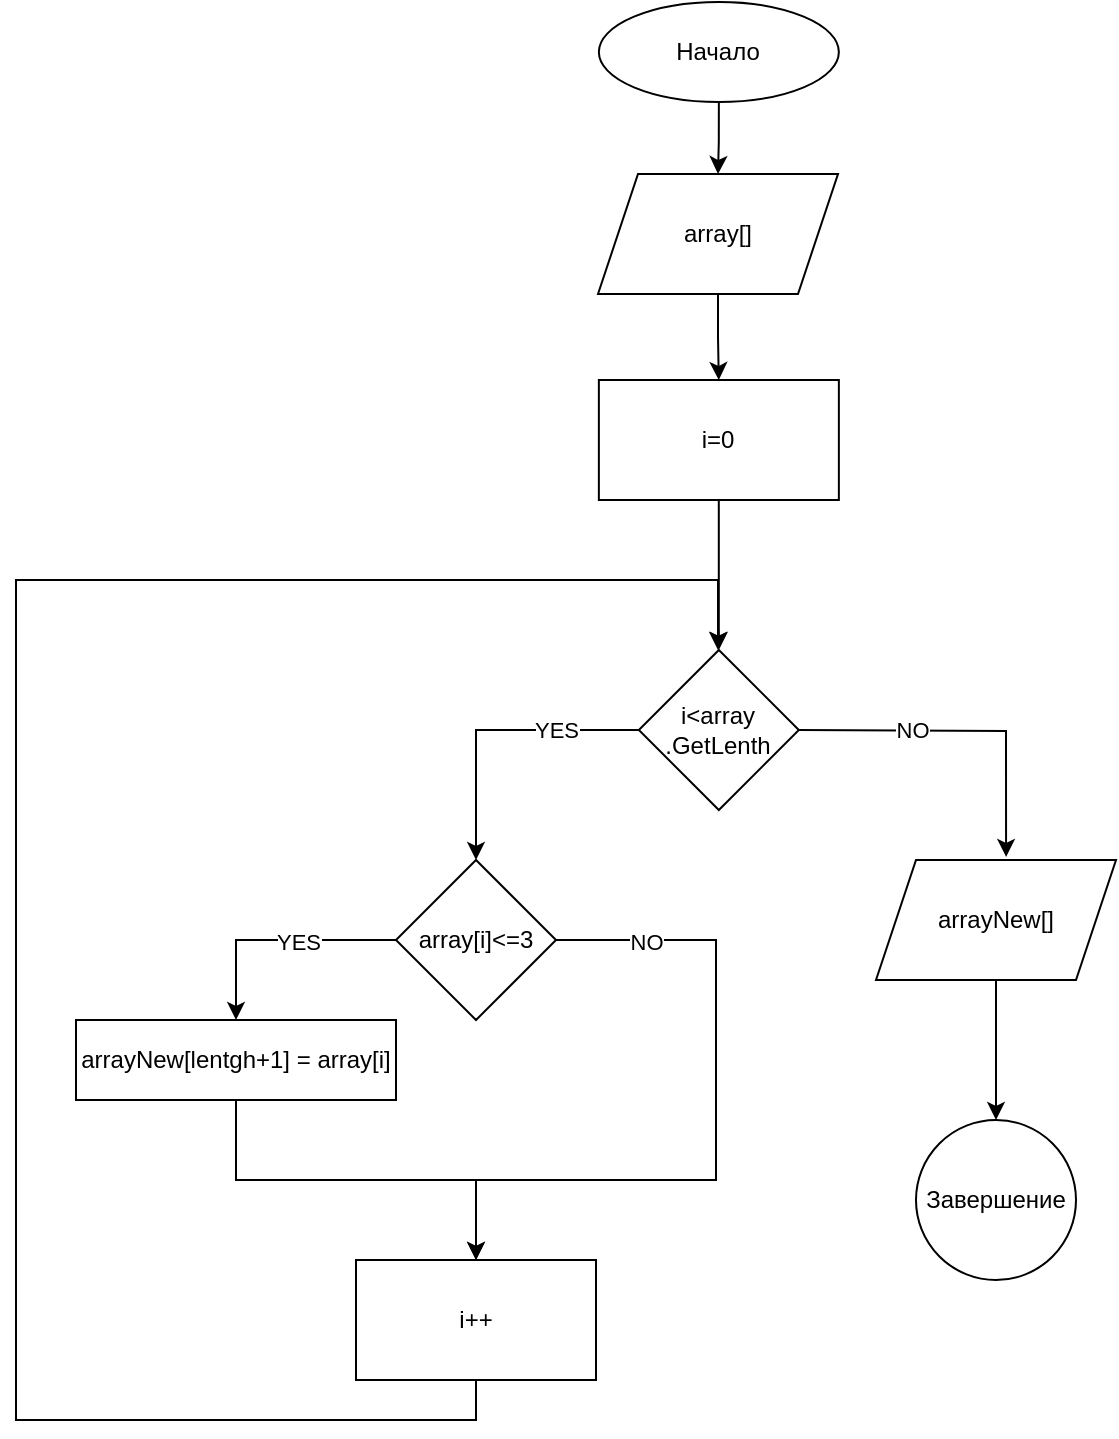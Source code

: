 <mxfile version="22.1.3" type="device">
  <diagram name="Страница — 1" id="x_EBEiUCO3BKBwgJQepo">
    <mxGraphModel dx="819" dy="437" grid="1" gridSize="10" guides="1" tooltips="1" connect="1" arrows="1" fold="1" page="1" pageScale="1" pageWidth="827" pageHeight="1169" math="0" shadow="0">
      <root>
        <mxCell id="0" />
        <mxCell id="1" parent="0" />
        <mxCell id="PIfLxxTEXqMcXfd7-E9z-40" value="" style="edgeStyle=orthogonalEdgeStyle;rounded=0;orthogonalLoop=1;jettySize=auto;html=1;" edge="1" parent="1" source="PIfLxxTEXqMcXfd7-E9z-1" target="PIfLxxTEXqMcXfd7-E9z-39">
          <mxGeometry relative="1" as="geometry" />
        </mxCell>
        <mxCell id="PIfLxxTEXqMcXfd7-E9z-1" value="Начало" style="ellipse;whiteSpace=wrap;html=1;" vertex="1" parent="1">
          <mxGeometry x="301.43" y="11" width="120" height="50" as="geometry" />
        </mxCell>
        <mxCell id="PIfLxxTEXqMcXfd7-E9z-7" value="" style="edgeStyle=orthogonalEdgeStyle;rounded=0;orthogonalLoop=1;jettySize=auto;html=1;" edge="1" parent="1">
          <mxGeometry relative="1" as="geometry">
            <mxPoint x="361.4" y="260" as="sourcePoint" />
            <mxPoint x="361.43" y="335" as="targetPoint" />
          </mxGeometry>
        </mxCell>
        <mxCell id="PIfLxxTEXqMcXfd7-E9z-14" value="" style="edgeStyle=orthogonalEdgeStyle;rounded=0;orthogonalLoop=1;jettySize=auto;html=1;" edge="1" parent="1" source="PIfLxxTEXqMcXfd7-E9z-6" target="PIfLxxTEXqMcXfd7-E9z-13">
          <mxGeometry relative="1" as="geometry" />
        </mxCell>
        <mxCell id="PIfLxxTEXqMcXfd7-E9z-15" value="YES" style="edgeLabel;html=1;align=center;verticalAlign=middle;resizable=0;points=[];" vertex="1" connectable="0" parent="PIfLxxTEXqMcXfd7-E9z-14">
          <mxGeometry x="-0.192" y="-1" relative="1" as="geometry">
            <mxPoint x="17" y="1" as="offset" />
          </mxGeometry>
        </mxCell>
        <mxCell id="PIfLxxTEXqMcXfd7-E9z-29" value="" style="edgeStyle=orthogonalEdgeStyle;rounded=0;orthogonalLoop=1;jettySize=auto;html=1;entryX=0.542;entryY=-0.026;entryDx=0;entryDy=0;entryPerimeter=0;" edge="1" parent="1" target="PIfLxxTEXqMcXfd7-E9z-30">
          <mxGeometry relative="1" as="geometry">
            <mxPoint x="401.43" y="375" as="sourcePoint" />
            <mxPoint x="481.43" y="375" as="targetPoint" />
          </mxGeometry>
        </mxCell>
        <mxCell id="PIfLxxTEXqMcXfd7-E9z-38" value="NO" style="edgeLabel;html=1;align=center;verticalAlign=middle;resizable=0;points=[];" vertex="1" connectable="0" parent="PIfLxxTEXqMcXfd7-E9z-29">
          <mxGeometry x="-0.319" y="1" relative="1" as="geometry">
            <mxPoint as="offset" />
          </mxGeometry>
        </mxCell>
        <mxCell id="PIfLxxTEXqMcXfd7-E9z-6" value="i&amp;lt;array&lt;br&gt;.GetLenth" style="rhombus;whiteSpace=wrap;html=1;" vertex="1" parent="1">
          <mxGeometry x="321.43" y="335" width="80" height="80" as="geometry" />
        </mxCell>
        <mxCell id="PIfLxxTEXqMcXfd7-E9z-20" value="" style="edgeStyle=orthogonalEdgeStyle;rounded=0;orthogonalLoop=1;jettySize=auto;html=1;" edge="1" parent="1" source="PIfLxxTEXqMcXfd7-E9z-13" target="PIfLxxTEXqMcXfd7-E9z-19">
          <mxGeometry relative="1" as="geometry">
            <Array as="points">
              <mxPoint x="360" y="480" />
              <mxPoint x="360" y="600" />
              <mxPoint x="240" y="600" />
            </Array>
          </mxGeometry>
        </mxCell>
        <mxCell id="PIfLxxTEXqMcXfd7-E9z-21" value="NO" style="edgeLabel;html=1;align=center;verticalAlign=middle;resizable=0;points=[];" vertex="1" connectable="0" parent="PIfLxxTEXqMcXfd7-E9z-20">
          <mxGeometry x="-0.754" y="-1" relative="1" as="geometry">
            <mxPoint as="offset" />
          </mxGeometry>
        </mxCell>
        <mxCell id="PIfLxxTEXqMcXfd7-E9z-23" value="" style="edgeStyle=orthogonalEdgeStyle;rounded=0;orthogonalLoop=1;jettySize=auto;html=1;" edge="1" parent="1" source="PIfLxxTEXqMcXfd7-E9z-13" target="PIfLxxTEXqMcXfd7-E9z-22">
          <mxGeometry relative="1" as="geometry">
            <Array as="points">
              <mxPoint x="120" y="480" />
            </Array>
          </mxGeometry>
        </mxCell>
        <mxCell id="PIfLxxTEXqMcXfd7-E9z-37" value="YES" style="edgeLabel;html=1;align=center;verticalAlign=middle;resizable=0;points=[];" vertex="1" connectable="0" parent="PIfLxxTEXqMcXfd7-E9z-23">
          <mxGeometry x="-0.178" y="1" relative="1" as="geometry">
            <mxPoint as="offset" />
          </mxGeometry>
        </mxCell>
        <mxCell id="PIfLxxTEXqMcXfd7-E9z-13" value="array[i]&amp;lt;=3" style="rhombus;whiteSpace=wrap;html=1;direction=south;" vertex="1" parent="1">
          <mxGeometry x="200" y="440" width="80" height="80" as="geometry" />
        </mxCell>
        <mxCell id="PIfLxxTEXqMcXfd7-E9z-19" value="i++" style="whiteSpace=wrap;html=1;" vertex="1" parent="1">
          <mxGeometry x="180" y="640" width="120" height="60" as="geometry" />
        </mxCell>
        <mxCell id="PIfLxxTEXqMcXfd7-E9z-26" style="edgeStyle=orthogonalEdgeStyle;rounded=0;orthogonalLoop=1;jettySize=auto;html=1;entryX=0.5;entryY=0;entryDx=0;entryDy=0;" edge="1" parent="1" source="PIfLxxTEXqMcXfd7-E9z-22" target="PIfLxxTEXqMcXfd7-E9z-19">
          <mxGeometry relative="1" as="geometry" />
        </mxCell>
        <mxCell id="PIfLxxTEXqMcXfd7-E9z-22" value="arrayNew[lentgh+1] = array[i]" style="whiteSpace=wrap;html=1;" vertex="1" parent="1">
          <mxGeometry x="40" y="520" width="160" height="40" as="geometry" />
        </mxCell>
        <mxCell id="PIfLxxTEXqMcXfd7-E9z-27" style="edgeStyle=orthogonalEdgeStyle;rounded=0;orthogonalLoop=1;jettySize=auto;html=1;entryX=0.5;entryY=0;entryDx=0;entryDy=0;" edge="1" parent="1" source="PIfLxxTEXqMcXfd7-E9z-19" target="PIfLxxTEXqMcXfd7-E9z-6">
          <mxGeometry relative="1" as="geometry">
            <mxPoint x="300" y="330" as="targetPoint" />
            <Array as="points">
              <mxPoint x="240" y="720" />
              <mxPoint x="10" y="720" />
              <mxPoint x="10" y="300" />
              <mxPoint x="361" y="300" />
              <mxPoint x="361" y="335" />
            </Array>
          </mxGeometry>
        </mxCell>
        <mxCell id="PIfLxxTEXqMcXfd7-E9z-32" value="" style="edgeStyle=orthogonalEdgeStyle;rounded=0;orthogonalLoop=1;jettySize=auto;html=1;" edge="1" parent="1" source="PIfLxxTEXqMcXfd7-E9z-30" target="PIfLxxTEXqMcXfd7-E9z-31">
          <mxGeometry relative="1" as="geometry" />
        </mxCell>
        <mxCell id="PIfLxxTEXqMcXfd7-E9z-30" value="arrayNew[]" style="shape=parallelogram;perimeter=parallelogramPerimeter;whiteSpace=wrap;html=1;fixedSize=1;" vertex="1" parent="1">
          <mxGeometry x="440" y="440" width="120" height="60" as="geometry" />
        </mxCell>
        <mxCell id="PIfLxxTEXqMcXfd7-E9z-31" value="Завершение" style="ellipse;whiteSpace=wrap;html=1;" vertex="1" parent="1">
          <mxGeometry x="460" y="570" width="80" height="80" as="geometry" />
        </mxCell>
        <mxCell id="PIfLxxTEXqMcXfd7-E9z-42" value="" style="edgeStyle=orthogonalEdgeStyle;rounded=0;orthogonalLoop=1;jettySize=auto;html=1;" edge="1" parent="1" source="PIfLxxTEXqMcXfd7-E9z-39" target="PIfLxxTEXqMcXfd7-E9z-41">
          <mxGeometry relative="1" as="geometry" />
        </mxCell>
        <mxCell id="PIfLxxTEXqMcXfd7-E9z-39" value="array[]" style="shape=parallelogram;perimeter=parallelogramPerimeter;whiteSpace=wrap;html=1;fixedSize=1;" vertex="1" parent="1">
          <mxGeometry x="301" y="97" width="120" height="60" as="geometry" />
        </mxCell>
        <mxCell id="PIfLxxTEXqMcXfd7-E9z-41" value="i=0&lt;br&gt;" style="whiteSpace=wrap;html=1;" vertex="1" parent="1">
          <mxGeometry x="301.43" y="200" width="120" height="60" as="geometry" />
        </mxCell>
      </root>
    </mxGraphModel>
  </diagram>
</mxfile>

